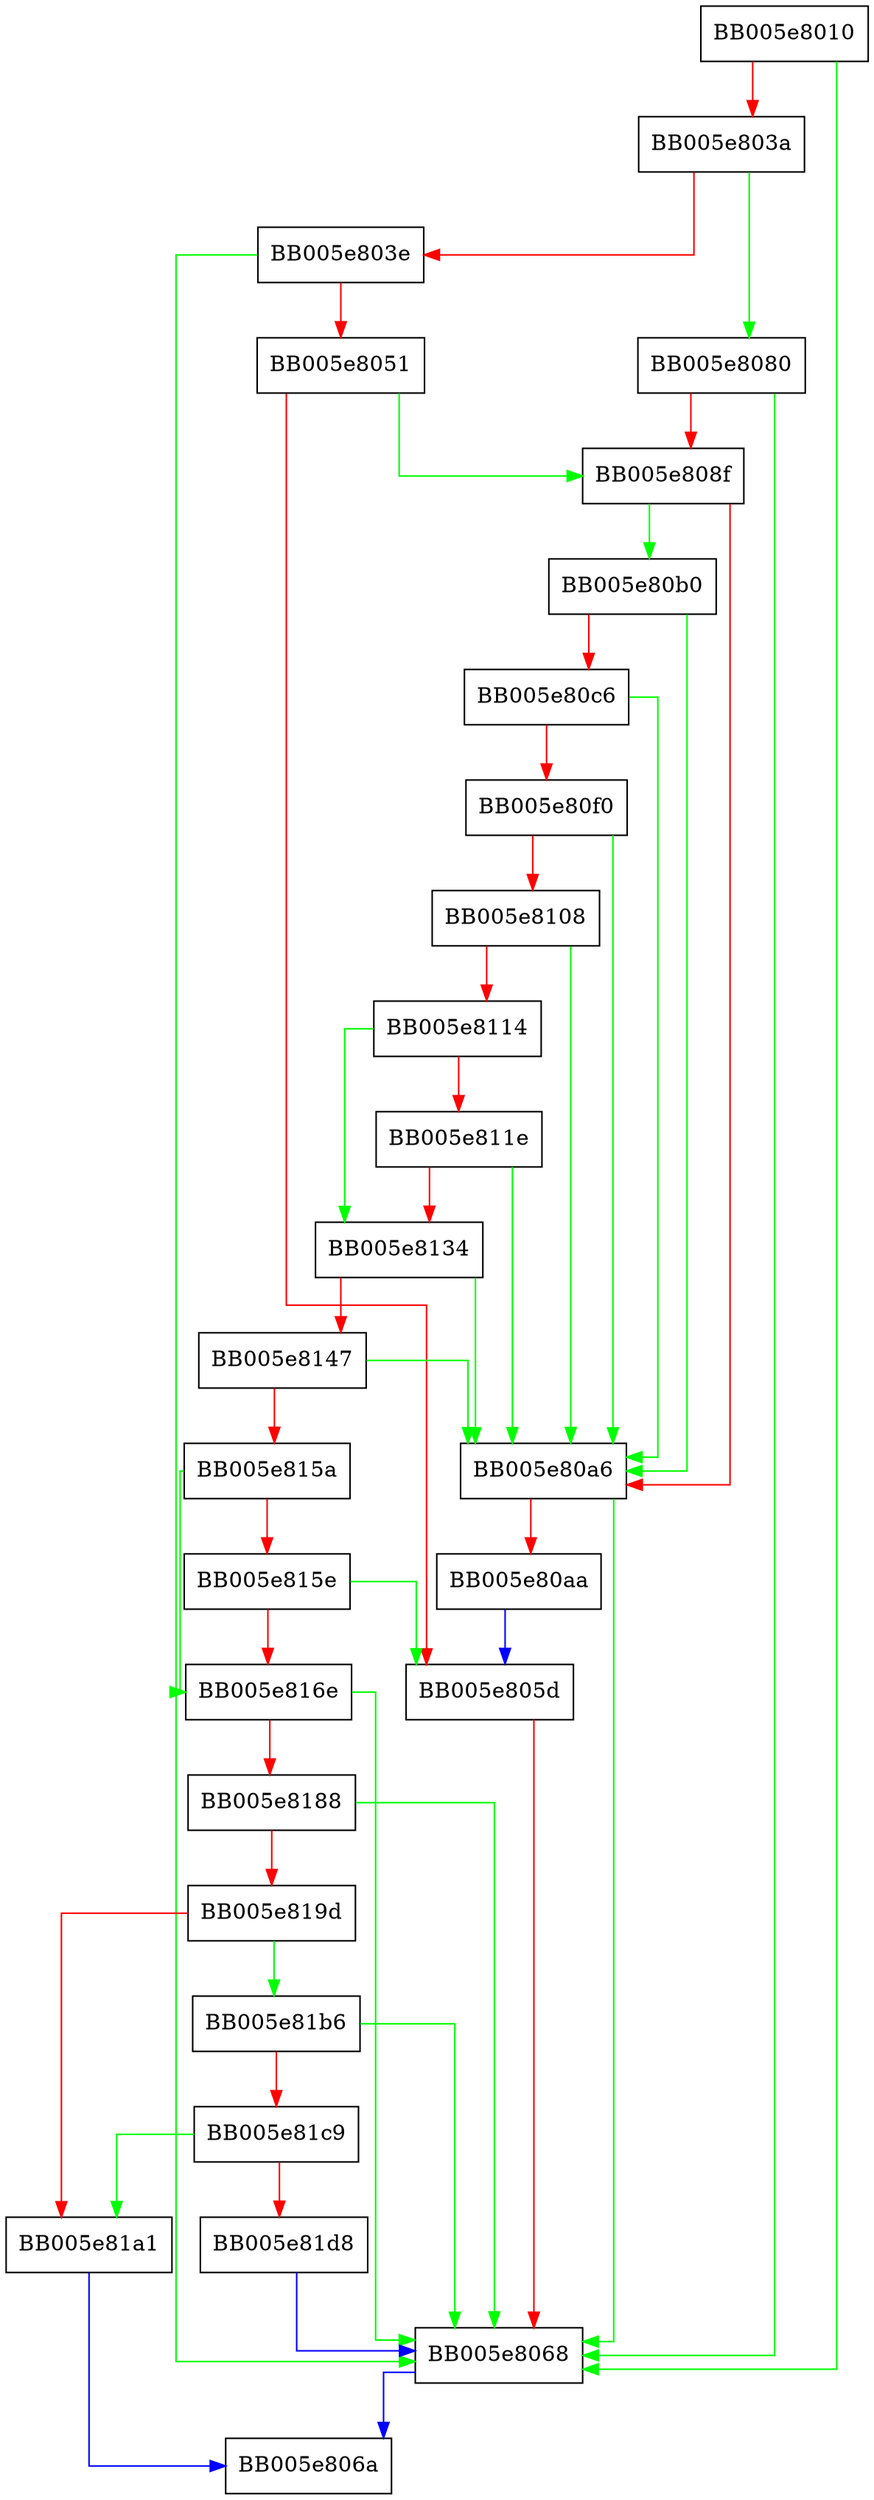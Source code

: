 digraph ossl_encode_der_dsa_sig {
  node [shape="box"];
  graph [splines=ortho];
  BB005e8010 -> BB005e8068 [color="green"];
  BB005e8010 -> BB005e803a [color="red"];
  BB005e803a -> BB005e8080 [color="green"];
  BB005e803a -> BB005e803e [color="red"];
  BB005e803e -> BB005e8068 [color="green"];
  BB005e803e -> BB005e8051 [color="red"];
  BB005e8051 -> BB005e808f [color="green"];
  BB005e8051 -> BB005e805d [color="red"];
  BB005e805d -> BB005e8068 [color="red"];
  BB005e8068 -> BB005e806a [color="blue"];
  BB005e8080 -> BB005e8068 [color="green"];
  BB005e8080 -> BB005e808f [color="red"];
  BB005e808f -> BB005e80b0 [color="green"];
  BB005e808f -> BB005e80a6 [color="red"];
  BB005e80a6 -> BB005e8068 [color="green"];
  BB005e80a6 -> BB005e80aa [color="red"];
  BB005e80aa -> BB005e805d [color="blue"];
  BB005e80b0 -> BB005e80a6 [color="green"];
  BB005e80b0 -> BB005e80c6 [color="red"];
  BB005e80c6 -> BB005e80a6 [color="green"];
  BB005e80c6 -> BB005e80f0 [color="red"];
  BB005e80f0 -> BB005e80a6 [color="green"];
  BB005e80f0 -> BB005e8108 [color="red"];
  BB005e8108 -> BB005e80a6 [color="green"];
  BB005e8108 -> BB005e8114 [color="red"];
  BB005e8114 -> BB005e8134 [color="green"];
  BB005e8114 -> BB005e811e [color="red"];
  BB005e811e -> BB005e80a6 [color="green"];
  BB005e811e -> BB005e8134 [color="red"];
  BB005e8134 -> BB005e80a6 [color="green"];
  BB005e8134 -> BB005e8147 [color="red"];
  BB005e8147 -> BB005e80a6 [color="green"];
  BB005e8147 -> BB005e815a [color="red"];
  BB005e815a -> BB005e816e [color="green"];
  BB005e815a -> BB005e815e [color="red"];
  BB005e815e -> BB005e805d [color="green"];
  BB005e815e -> BB005e816e [color="red"];
  BB005e816e -> BB005e8068 [color="green"];
  BB005e816e -> BB005e8188 [color="red"];
  BB005e8188 -> BB005e8068 [color="green"];
  BB005e8188 -> BB005e819d [color="red"];
  BB005e819d -> BB005e81b6 [color="green"];
  BB005e819d -> BB005e81a1 [color="red"];
  BB005e81a1 -> BB005e806a [color="blue"];
  BB005e81b6 -> BB005e8068 [color="green"];
  BB005e81b6 -> BB005e81c9 [color="red"];
  BB005e81c9 -> BB005e81a1 [color="green"];
  BB005e81c9 -> BB005e81d8 [color="red"];
  BB005e81d8 -> BB005e8068 [color="blue"];
}